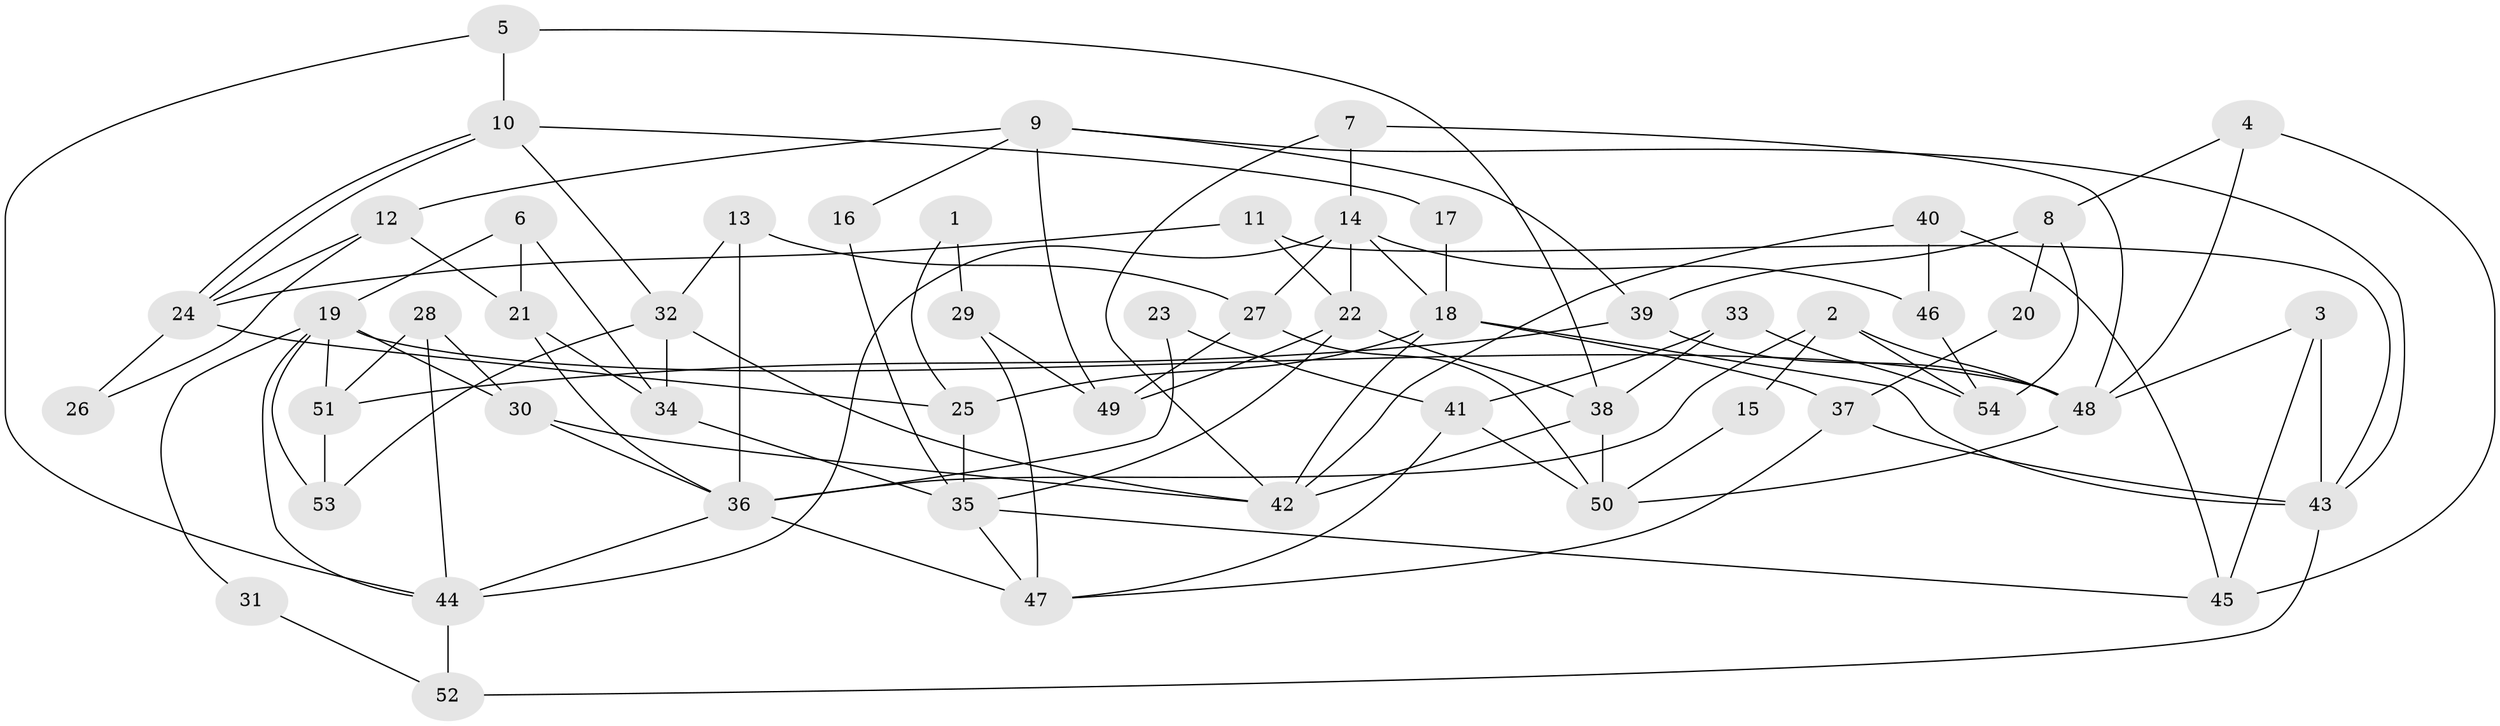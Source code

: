 // Generated by graph-tools (version 1.1) at 2025/50/03/09/25 03:50:10]
// undirected, 54 vertices, 108 edges
graph export_dot {
graph [start="1"]
  node [color=gray90,style=filled];
  1;
  2;
  3;
  4;
  5;
  6;
  7;
  8;
  9;
  10;
  11;
  12;
  13;
  14;
  15;
  16;
  17;
  18;
  19;
  20;
  21;
  22;
  23;
  24;
  25;
  26;
  27;
  28;
  29;
  30;
  31;
  32;
  33;
  34;
  35;
  36;
  37;
  38;
  39;
  40;
  41;
  42;
  43;
  44;
  45;
  46;
  47;
  48;
  49;
  50;
  51;
  52;
  53;
  54;
  1 -- 29;
  1 -- 25;
  2 -- 48;
  2 -- 36;
  2 -- 15;
  2 -- 54;
  3 -- 45;
  3 -- 43;
  3 -- 48;
  4 -- 45;
  4 -- 48;
  4 -- 8;
  5 -- 44;
  5 -- 38;
  5 -- 10;
  6 -- 34;
  6 -- 19;
  6 -- 21;
  7 -- 48;
  7 -- 42;
  7 -- 14;
  8 -- 54;
  8 -- 20;
  8 -- 39;
  9 -- 49;
  9 -- 39;
  9 -- 12;
  9 -- 16;
  9 -- 43;
  10 -- 24;
  10 -- 24;
  10 -- 17;
  10 -- 32;
  11 -- 22;
  11 -- 24;
  11 -- 43;
  12 -- 21;
  12 -- 24;
  12 -- 26;
  13 -- 36;
  13 -- 32;
  13 -- 27;
  14 -- 18;
  14 -- 22;
  14 -- 27;
  14 -- 44;
  14 -- 46;
  15 -- 50;
  16 -- 35;
  17 -- 18;
  18 -- 42;
  18 -- 43;
  18 -- 25;
  18 -- 37;
  19 -- 44;
  19 -- 48;
  19 -- 30;
  19 -- 31;
  19 -- 51;
  19 -- 53;
  20 -- 37;
  21 -- 36;
  21 -- 34;
  22 -- 35;
  22 -- 38;
  22 -- 49;
  23 -- 41;
  23 -- 36;
  24 -- 25;
  24 -- 26;
  25 -- 35;
  27 -- 49;
  27 -- 50;
  28 -- 44;
  28 -- 30;
  28 -- 51;
  29 -- 47;
  29 -- 49;
  30 -- 42;
  30 -- 36;
  31 -- 52;
  32 -- 53;
  32 -- 34;
  32 -- 42;
  33 -- 41;
  33 -- 38;
  33 -- 54;
  34 -- 35;
  35 -- 45;
  35 -- 47;
  36 -- 47;
  36 -- 44;
  37 -- 43;
  37 -- 47;
  38 -- 50;
  38 -- 42;
  39 -- 51;
  39 -- 48;
  40 -- 46;
  40 -- 42;
  40 -- 45;
  41 -- 50;
  41 -- 47;
  43 -- 52;
  44 -- 52;
  46 -- 54;
  48 -- 50;
  51 -- 53;
}
